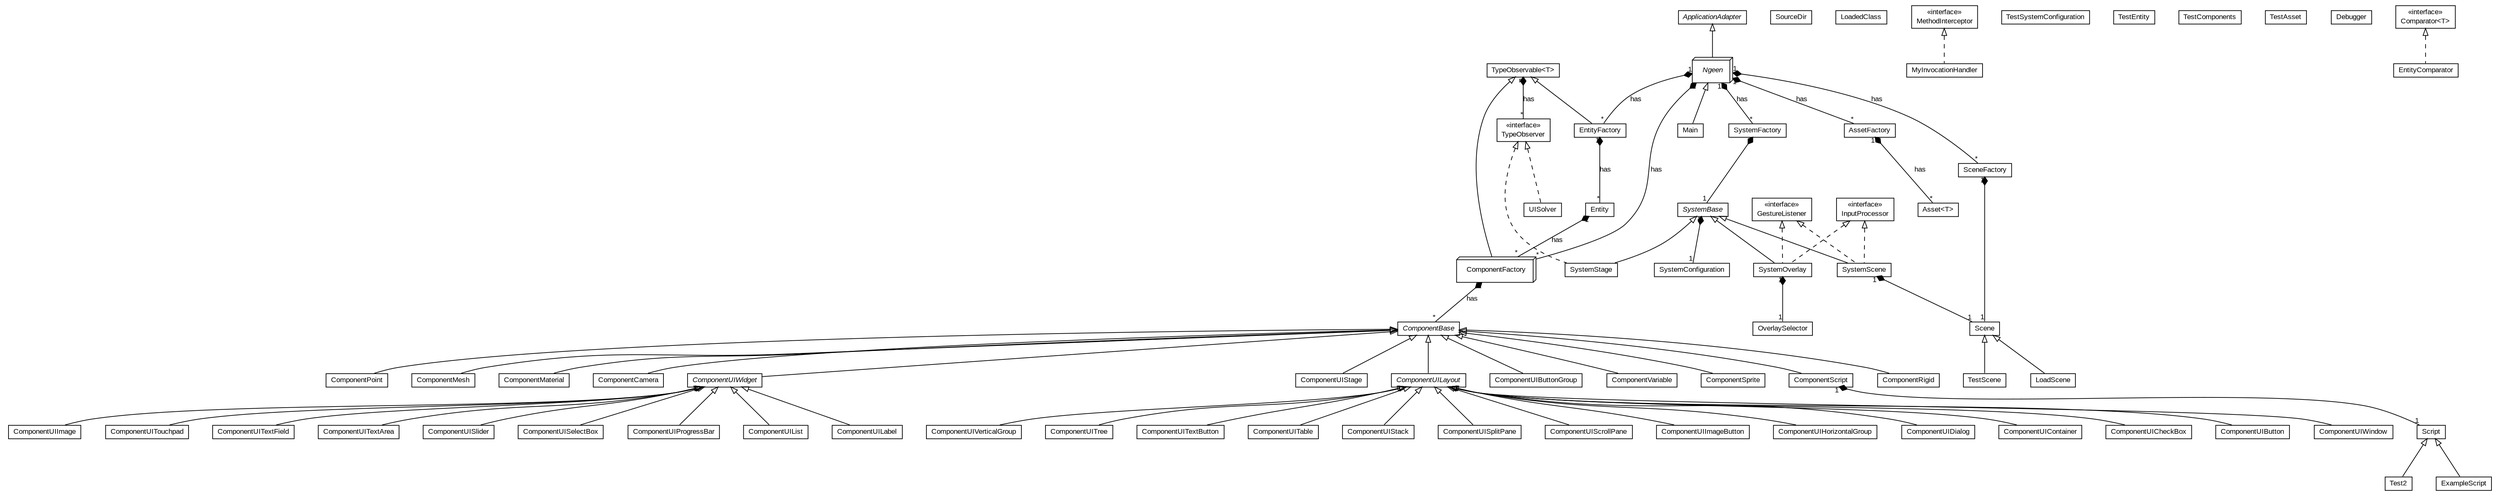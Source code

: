 #!/usr/local/bin/dot
#
# Class diagram 
# Generated by UMLGraph version R5_7_2-3-gee82a7 (http://www.umlgraph.org/)
#

digraph G {
	edge [fontname="arial",fontsize=10,labelfontname="arial",labelfontsize=10];
	node [fontname="arial",fontsize=10,shape=plaintext];
	nodesep=0.25;
	ranksep=0.5;
	// com.example.app.TestScene
	c0 [label=<<table title="com.example.app.TestScene" border="0" cellborder="1" cellspacing="0" cellpadding="2" port="p">
		<tr><td><table border="0" cellspacing="0" cellpadding="1">
<tr><td align="center" balign="center"> TestScene </td></tr>
		</table></td></tr>
		</table>>, URL="null", fontname="arial", fontcolor="black", fontsize=10.0];
	// com.example.app.Test2
	c1 [label=<<table title="com.example.app.Test2" border="0" cellborder="1" cellspacing="0" cellpadding="2" port="p">
		<tr><td><table border="0" cellspacing="0" cellpadding="1">
<tr><td align="center" balign="center"> Test2 </td></tr>
		</table></td></tr>
		</table>>, URL="null", fontname="arial", fontcolor="black", fontsize=10.0];
	// com.example.app.Main
	c2 [label=<<table title="com.example.app.Main" border="0" cellborder="1" cellspacing="0" cellpadding="2" port="p">
		<tr><td><table border="0" cellspacing="0" cellpadding="1">
<tr><td align="center" balign="center"> Main </td></tr>
		</table></td></tr>
		</table>>, URL="null", fontname="arial", fontcolor="black", fontsize=10.0];
	// com.example.app.LoadScene
	c3 [label=<<table title="com.example.app.LoadScene" border="0" cellborder="1" cellspacing="0" cellpadding="2" port="p">
		<tr><td><table border="0" cellspacing="0" cellpadding="1">
<tr><td align="center" balign="center"> LoadScene </td></tr>
		</table></td></tr>
		</table>>, URL="null", fontname="arial", fontcolor="black", fontsize=10.0];
	// com.example.app.ExampleScript
	c4 [label=<<table title="com.example.app.ExampleScript" border="0" cellborder="1" cellspacing="0" cellpadding="2" port="p">
		<tr><td><table border="0" cellspacing="0" cellpadding="1">
<tr><td align="center" balign="center"> ExampleScript </td></tr>
		</table></td></tr>
		</table>>, URL="null", fontname="arial", fontcolor="black", fontsize=10.0];
	// com.ngeen.asset.AssetFactory
	c8 [label=<<table title="com.ngeen.asset.AssetFactory" border="0" cellborder="1" cellspacing="0" cellpadding="2" port="p">
		<tr><td><table border="0" cellspacing="0" cellpadding="1">
<tr><td align="center" balign="center"> AssetFactory </td></tr>
		</table></td></tr>
		</table>>, URL="null", fontname="arial", fontcolor="black", fontsize=10.0];
	// com.ngeen.asset.Asset<T>
	c9 [label=<<table title="com.ngeen.asset.Asset" border="0" cellborder="1" cellspacing="0" cellpadding="2" port="p">
		<tr><td><table border="0" cellspacing="0" cellpadding="1">
<tr><td align="center" balign="center"> Asset&lt;T&gt; </td></tr>
		</table></td></tr>
		</table>>, URL="null", fontname="arial", fontcolor="black", fontsize=10.0];
	// com.ngeen.component.Script
	c11 [label=<<table title="com.ngeen.component.Script" border="0" cellborder="1" cellspacing="0" cellpadding="2" port="p">
		<tr><td><table border="0" cellspacing="0" cellpadding="1">
<tr><td align="center" balign="center"> Script </td></tr>
		</table></td></tr>
		</table>>, URL="null", fontname="arial", fontcolor="black", fontsize=10.0];
	// com.ngeen.component.DynaCode.SourceDir
	c14 [label=<<table title="com.ngeen.component.DynaCode.SourceDir" border="0" cellborder="1" cellspacing="0" cellpadding="2" port="p">
		<tr><td><table border="0" cellspacing="0" cellpadding="1">
<tr><td align="center" balign="center"> SourceDir </td></tr>
		</table></td></tr>
		</table>>, URL="null", fontname="arial", fontcolor="black", fontsize=10.0];
	// com.ngeen.component.DynaCode.LoadedClass
	c15 [label=<<table title="com.ngeen.component.DynaCode.LoadedClass" border="0" cellborder="1" cellspacing="0" cellpadding="2" port="p">
		<tr><td><table border="0" cellspacing="0" cellpadding="1">
<tr><td align="center" balign="center"> LoadedClass </td></tr>
		</table></td></tr>
		</table>>, URL="null", fontname="arial", fontcolor="black", fontsize=10.0];
	// com.ngeen.component.DynaCode.MyInvocationHandler
	c16 [label=<<table title="com.ngeen.component.DynaCode.MyInvocationHandler" border="0" cellborder="1" cellspacing="0" cellpadding="2" port="p">
		<tr><td><table border="0" cellspacing="0" cellpadding="1">
<tr><td align="center" balign="center"> MyInvocationHandler </td></tr>
		</table></td></tr>
		</table>>, URL="null", fontname="arial", fontcolor="black", fontsize=10.0];
	// com.ngeen.component.ComponentVariable
	c17 [label=<<table title="com.ngeen.component.ComponentVariable" border="0" cellborder="1" cellspacing="0" cellpadding="2" port="p">
		<tr><td><table border="0" cellspacing="0" cellpadding="1">
<tr><td align="center" balign="center"> ComponentVariable </td></tr>
		</table></td></tr>
		</table>>, URL="null", fontname="arial", fontcolor="black", fontsize=10.0];
	// com.ngeen.component.ComponentSprite
	c18 [label=<<table title="com.ngeen.component.ComponentSprite" border="0" cellborder="1" cellspacing="0" cellpadding="2" port="p">
		<tr><td><table border="0" cellspacing="0" cellpadding="1">
<tr><td align="center" balign="center"> ComponentSprite </td></tr>
		</table></td></tr>
		</table>>, URL="null", fontname="arial", fontcolor="black", fontsize=10.0];
	// com.ngeen.component.ComponentScript
	c19 [label=<<table title="com.ngeen.component.ComponentScript" border="0" cellborder="1" cellspacing="0" cellpadding="2" port="p">
		<tr><td><table border="0" cellspacing="0" cellpadding="1">
<tr><td align="center" balign="center"> ComponentScript </td></tr>
		</table></td></tr>
		</table>>, URL="null", fontname="arial", fontcolor="black", fontsize=10.0];
	// com.ngeen.component.ComponentRigid
	c20 [label=<<table title="com.ngeen.component.ComponentRigid" border="0" cellborder="1" cellspacing="0" cellpadding="2" port="p">
		<tr><td><table border="0" cellspacing="0" cellpadding="1">
<tr><td align="center" balign="center"> ComponentRigid </td></tr>
		</table></td></tr>
		</table>>, URL="null", fontname="arial", fontcolor="black", fontsize=10.0];
	// com.ngeen.component.ComponentPoint
	c21 [label=<<table title="com.ngeen.component.ComponentPoint" border="0" cellborder="1" cellspacing="0" cellpadding="2" port="p">
		<tr><td><table border="0" cellspacing="0" cellpadding="1">
<tr><td align="center" balign="center"> ComponentPoint </td></tr>
		</table></td></tr>
		</table>>, URL="null", fontname="arial", fontcolor="black", fontsize=10.0];
	// com.ngeen.component.ComponentMesh
	c22 [label=<<table title="com.ngeen.component.ComponentMesh" border="0" cellborder="1" cellspacing="0" cellpadding="2" port="p">
		<tr><td><table border="0" cellspacing="0" cellpadding="1">
<tr><td align="center" balign="center"> ComponentMesh </td></tr>
		</table></td></tr>
		</table>>, URL="null", fontname="arial", fontcolor="black", fontsize=10.0];
	// com.ngeen.component.ComponentMaterial
	c23 [label=<<table title="com.ngeen.component.ComponentMaterial" border="0" cellborder="1" cellspacing="0" cellpadding="2" port="p">
		<tr><td><table border="0" cellspacing="0" cellpadding="1">
<tr><td align="center" balign="center"> ComponentMaterial </td></tr>
		</table></td></tr>
		</table>>, URL="null", fontname="arial", fontcolor="black", fontsize=10.0];
	// com.ngeen.component.ComponentFactory
	c24 [label=<<table title="com.ngeen.component.ComponentFactory" border="0" cellborder="0" cellspacing="0" cellpadding="2" port="p">
		<tr><td><table border="0" cellspacing="0" cellpadding="1">
<tr><td align="center" balign="center"> ComponentFactory </td></tr>
		</table></td></tr>
		</table>>, URL="null", fontname="arial", fontcolor="black", fontsize=10.0, shape=box3d];
	// com.ngeen.component.ComponentCamera
	c25 [label=<<table title="com.ngeen.component.ComponentCamera" border="0" cellborder="1" cellspacing="0" cellpadding="2" port="p">
		<tr><td><table border="0" cellspacing="0" cellpadding="1">
<tr><td align="center" balign="center"> ComponentCamera </td></tr>
		</table></td></tr>
		</table>>, URL="null", fontname="arial", fontcolor="black", fontsize=10.0];
	// com.ngeen.component.ComponentBase
	c26 [label=<<table title="com.ngeen.component.ComponentBase" border="0" cellborder="1" cellspacing="0" cellpadding="2" port="p">
		<tr><td><table border="0" cellspacing="0" cellpadding="1">
<tr><td align="center" balign="center"><font face="arial italic"> ComponentBase </font></td></tr>
		</table></td></tr>
		</table>>, URL="null", fontname="arial", fontcolor="black", fontsize=10.0];
	// com.ngeen.component.ui.UISolver
	c27 [label=<<table title="com.ngeen.component.ui.UISolver" border="0" cellborder="1" cellspacing="0" cellpadding="2" port="p">
		<tr><td><table border="0" cellspacing="0" cellpadding="1">
<tr><td align="center" balign="center"> UISolver </td></tr>
		</table></td></tr>
		</table>>, URL="null", fontname="arial", fontcolor="black", fontsize=10.0];
	// com.ngeen.component.ui.ComponentUIWindow
	c28 [label=<<table title="com.ngeen.component.ui.ComponentUIWindow" border="0" cellborder="1" cellspacing="0" cellpadding="2" port="p">
		<tr><td><table border="0" cellspacing="0" cellpadding="1">
<tr><td align="center" balign="center"> ComponentUIWindow </td></tr>
		</table></td></tr>
		</table>>, URL="null", fontname="arial", fontcolor="black", fontsize=10.0];
	// com.ngeen.component.ui.ComponentUIWidget
	c29 [label=<<table title="com.ngeen.component.ui.ComponentUIWidget" border="0" cellborder="1" cellspacing="0" cellpadding="2" port="p">
		<tr><td><table border="0" cellspacing="0" cellpadding="1">
<tr><td align="center" balign="center"><font face="arial italic"> ComponentUIWidget </font></td></tr>
		</table></td></tr>
		</table>>, URL="null", fontname="arial", fontcolor="black", fontsize=10.0];
	// com.ngeen.component.ui.ComponentUIVerticalGroup
	c30 [label=<<table title="com.ngeen.component.ui.ComponentUIVerticalGroup" border="0" cellborder="1" cellspacing="0" cellpadding="2" port="p">
		<tr><td><table border="0" cellspacing="0" cellpadding="1">
<tr><td align="center" balign="center"> ComponentUIVerticalGroup </td></tr>
		</table></td></tr>
		</table>>, URL="null", fontname="arial", fontcolor="black", fontsize=10.0];
	// com.ngeen.component.ui.ComponentUITree
	c31 [label=<<table title="com.ngeen.component.ui.ComponentUITree" border="0" cellborder="1" cellspacing="0" cellpadding="2" port="p">
		<tr><td><table border="0" cellspacing="0" cellpadding="1">
<tr><td align="center" balign="center"> ComponentUITree </td></tr>
		</table></td></tr>
		</table>>, URL="null", fontname="arial", fontcolor="black", fontsize=10.0];
	// com.ngeen.component.ui.ComponentUITouchpad
	c32 [label=<<table title="com.ngeen.component.ui.ComponentUITouchpad" border="0" cellborder="1" cellspacing="0" cellpadding="2" port="p">
		<tr><td><table border="0" cellspacing="0" cellpadding="1">
<tr><td align="center" balign="center"> ComponentUITouchpad </td></tr>
		</table></td></tr>
		</table>>, URL="null", fontname="arial", fontcolor="black", fontsize=10.0];
	// com.ngeen.component.ui.ComponentUITextField
	c33 [label=<<table title="com.ngeen.component.ui.ComponentUITextField" border="0" cellborder="1" cellspacing="0" cellpadding="2" port="p">
		<tr><td><table border="0" cellspacing="0" cellpadding="1">
<tr><td align="center" balign="center"> ComponentUITextField </td></tr>
		</table></td></tr>
		</table>>, URL="null", fontname="arial", fontcolor="black", fontsize=10.0];
	// com.ngeen.component.ui.ComponentUITextButton
	c34 [label=<<table title="com.ngeen.component.ui.ComponentUITextButton" border="0" cellborder="1" cellspacing="0" cellpadding="2" port="p">
		<tr><td><table border="0" cellspacing="0" cellpadding="1">
<tr><td align="center" balign="center"> ComponentUITextButton </td></tr>
		</table></td></tr>
		</table>>, URL="null", fontname="arial", fontcolor="black", fontsize=10.0];
	// com.ngeen.component.ui.ComponentUITextArea
	c35 [label=<<table title="com.ngeen.component.ui.ComponentUITextArea" border="0" cellborder="1" cellspacing="0" cellpadding="2" port="p">
		<tr><td><table border="0" cellspacing="0" cellpadding="1">
<tr><td align="center" balign="center"> ComponentUITextArea </td></tr>
		</table></td></tr>
		</table>>, URL="null", fontname="arial", fontcolor="black", fontsize=10.0];
	// com.ngeen.component.ui.ComponentUITable
	c36 [label=<<table title="com.ngeen.component.ui.ComponentUITable" border="0" cellborder="1" cellspacing="0" cellpadding="2" port="p">
		<tr><td><table border="0" cellspacing="0" cellpadding="1">
<tr><td align="center" balign="center"> ComponentUITable </td></tr>
		</table></td></tr>
		</table>>, URL="null", fontname="arial", fontcolor="black", fontsize=10.0];
	// com.ngeen.component.ui.ComponentUIStage
	c37 [label=<<table title="com.ngeen.component.ui.ComponentUIStage" border="0" cellborder="1" cellspacing="0" cellpadding="2" port="p">
		<tr><td><table border="0" cellspacing="0" cellpadding="1">
<tr><td align="center" balign="center"> ComponentUIStage </td></tr>
		</table></td></tr>
		</table>>, URL="null", fontname="arial", fontcolor="black", fontsize=10.0];
	// com.ngeen.component.ui.ComponentUIStack
	c38 [label=<<table title="com.ngeen.component.ui.ComponentUIStack" border="0" cellborder="1" cellspacing="0" cellpadding="2" port="p">
		<tr><td><table border="0" cellspacing="0" cellpadding="1">
<tr><td align="center" balign="center"> ComponentUIStack </td></tr>
		</table></td></tr>
		</table>>, URL="null", fontname="arial", fontcolor="black", fontsize=10.0];
	// com.ngeen.component.ui.ComponentUISplitPane
	c39 [label=<<table title="com.ngeen.component.ui.ComponentUISplitPane" border="0" cellborder="1" cellspacing="0" cellpadding="2" port="p">
		<tr><td><table border="0" cellspacing="0" cellpadding="1">
<tr><td align="center" balign="center"> ComponentUISplitPane </td></tr>
		</table></td></tr>
		</table>>, URL="null", fontname="arial", fontcolor="black", fontsize=10.0];
	// com.ngeen.component.ui.ComponentUISlider
	c40 [label=<<table title="com.ngeen.component.ui.ComponentUISlider" border="0" cellborder="1" cellspacing="0" cellpadding="2" port="p">
		<tr><td><table border="0" cellspacing="0" cellpadding="1">
<tr><td align="center" balign="center"> ComponentUISlider </td></tr>
		</table></td></tr>
		</table>>, URL="null", fontname="arial", fontcolor="black", fontsize=10.0];
	// com.ngeen.component.ui.ComponentUISelectBox
	c41 [label=<<table title="com.ngeen.component.ui.ComponentUISelectBox" border="0" cellborder="1" cellspacing="0" cellpadding="2" port="p">
		<tr><td><table border="0" cellspacing="0" cellpadding="1">
<tr><td align="center" balign="center"> ComponentUISelectBox </td></tr>
		</table></td></tr>
		</table>>, URL="null", fontname="arial", fontcolor="black", fontsize=10.0];
	// com.ngeen.component.ui.ComponentUIScrollPane
	c42 [label=<<table title="com.ngeen.component.ui.ComponentUIScrollPane" border="0" cellborder="1" cellspacing="0" cellpadding="2" port="p">
		<tr><td><table border="0" cellspacing="0" cellpadding="1">
<tr><td align="center" balign="center"> ComponentUIScrollPane </td></tr>
		</table></td></tr>
		</table>>, URL="null", fontname="arial", fontcolor="black", fontsize=10.0];
	// com.ngeen.component.ui.ComponentUIProgressBar
	c43 [label=<<table title="com.ngeen.component.ui.ComponentUIProgressBar" border="0" cellborder="1" cellspacing="0" cellpadding="2" port="p">
		<tr><td><table border="0" cellspacing="0" cellpadding="1">
<tr><td align="center" balign="center"> ComponentUIProgressBar </td></tr>
		</table></td></tr>
		</table>>, URL="null", fontname="arial", fontcolor="black", fontsize=10.0];
	// com.ngeen.component.ui.ComponentUIList
	c44 [label=<<table title="com.ngeen.component.ui.ComponentUIList" border="0" cellborder="1" cellspacing="0" cellpadding="2" port="p">
		<tr><td><table border="0" cellspacing="0" cellpadding="1">
<tr><td align="center" balign="center"> ComponentUIList </td></tr>
		</table></td></tr>
		</table>>, URL="null", fontname="arial", fontcolor="black", fontsize=10.0];
	// com.ngeen.component.ui.ComponentUILayout
	c45 [label=<<table title="com.ngeen.component.ui.ComponentUILayout" border="0" cellborder="1" cellspacing="0" cellpadding="2" port="p">
		<tr><td><table border="0" cellspacing="0" cellpadding="1">
<tr><td align="center" balign="center"><font face="arial italic"> ComponentUILayout </font></td></tr>
		</table></td></tr>
		</table>>, URL="null", fontname="arial", fontcolor="black", fontsize=10.0];
	// com.ngeen.component.ui.ComponentUILabel
	c46 [label=<<table title="com.ngeen.component.ui.ComponentUILabel" border="0" cellborder="1" cellspacing="0" cellpadding="2" port="p">
		<tr><td><table border="0" cellspacing="0" cellpadding="1">
<tr><td align="center" balign="center"> ComponentUILabel </td></tr>
		</table></td></tr>
		</table>>, URL="null", fontname="arial", fontcolor="black", fontsize=10.0];
	// com.ngeen.component.ui.ComponentUIImageButton
	c47 [label=<<table title="com.ngeen.component.ui.ComponentUIImageButton" border="0" cellborder="1" cellspacing="0" cellpadding="2" port="p">
		<tr><td><table border="0" cellspacing="0" cellpadding="1">
<tr><td align="center" balign="center"> ComponentUIImageButton </td></tr>
		</table></td></tr>
		</table>>, URL="null", fontname="arial", fontcolor="black", fontsize=10.0];
	// com.ngeen.component.ui.ComponentUIImage
	c48 [label=<<table title="com.ngeen.component.ui.ComponentUIImage" border="0" cellborder="1" cellspacing="0" cellpadding="2" port="p">
		<tr><td><table border="0" cellspacing="0" cellpadding="1">
<tr><td align="center" balign="center"> ComponentUIImage </td></tr>
		</table></td></tr>
		</table>>, URL="null", fontname="arial", fontcolor="black", fontsize=10.0];
	// com.ngeen.component.ui.ComponentUIHorizontalGroup
	c49 [label=<<table title="com.ngeen.component.ui.ComponentUIHorizontalGroup" border="0" cellborder="1" cellspacing="0" cellpadding="2" port="p">
		<tr><td><table border="0" cellspacing="0" cellpadding="1">
<tr><td align="center" balign="center"> ComponentUIHorizontalGroup </td></tr>
		</table></td></tr>
		</table>>, URL="null", fontname="arial", fontcolor="black", fontsize=10.0];
	// com.ngeen.component.ui.ComponentUIDialog
	c50 [label=<<table title="com.ngeen.component.ui.ComponentUIDialog" border="0" cellborder="1" cellspacing="0" cellpadding="2" port="p">
		<tr><td><table border="0" cellspacing="0" cellpadding="1">
<tr><td align="center" balign="center"> ComponentUIDialog </td></tr>
		</table></td></tr>
		</table>>, URL="null", fontname="arial", fontcolor="black", fontsize=10.0];
	// com.ngeen.component.ui.ComponentUIContainer
	c51 [label=<<table title="com.ngeen.component.ui.ComponentUIContainer" border="0" cellborder="1" cellspacing="0" cellpadding="2" port="p">
		<tr><td><table border="0" cellspacing="0" cellpadding="1">
<tr><td align="center" balign="center"> ComponentUIContainer </td></tr>
		</table></td></tr>
		</table>>, URL="null", fontname="arial", fontcolor="black", fontsize=10.0];
	// com.ngeen.component.ui.ComponentUICheckBox
	c52 [label=<<table title="com.ngeen.component.ui.ComponentUICheckBox" border="0" cellborder="1" cellspacing="0" cellpadding="2" port="p">
		<tr><td><table border="0" cellspacing="0" cellpadding="1">
<tr><td align="center" balign="center"> ComponentUICheckBox </td></tr>
		</table></td></tr>
		</table>>, URL="null", fontname="arial", fontcolor="black", fontsize=10.0];
	// com.ngeen.component.ui.ComponentUIButtonGroup
	c53 [label=<<table title="com.ngeen.component.ui.ComponentUIButtonGroup" border="0" cellborder="1" cellspacing="0" cellpadding="2" port="p">
		<tr><td><table border="0" cellspacing="0" cellpadding="1">
<tr><td align="center" balign="center"> ComponentUIButtonGroup </td></tr>
		</table></td></tr>
		</table>>, URL="null", fontname="arial", fontcolor="black", fontsize=10.0];
	// com.ngeen.component.ui.ComponentUIButton
	c54 [label=<<table title="com.ngeen.component.ui.ComponentUIButton" border="0" cellborder="1" cellspacing="0" cellpadding="2" port="p">
		<tr><td><table border="0" cellspacing="0" cellpadding="1">
<tr><td align="center" balign="center"> ComponentUIButton </td></tr>
		</table></td></tr>
		</table>>, URL="null", fontname="arial", fontcolor="black", fontsize=10.0];
	// com.ngeen.debug.TestSystemConfiguration
	c55 [label=<<table title="com.ngeen.debug.TestSystemConfiguration" border="0" cellborder="1" cellspacing="0" cellpadding="2" port="p">
		<tr><td><table border="0" cellspacing="0" cellpadding="1">
<tr><td align="center" balign="center"> TestSystemConfiguration </td></tr>
		</table></td></tr>
		</table>>, URL="null", fontname="arial", fontcolor="black", fontsize=10.0];
	// com.ngeen.debug.TestEntity
	c56 [label=<<table title="com.ngeen.debug.TestEntity" border="0" cellborder="1" cellspacing="0" cellpadding="2" port="p">
		<tr><td><table border="0" cellspacing="0" cellpadding="1">
<tr><td align="center" balign="center"> TestEntity </td></tr>
		</table></td></tr>
		</table>>, URL="null", fontname="arial", fontcolor="black", fontsize=10.0];
	// com.ngeen.debug.TestComponents
	c57 [label=<<table title="com.ngeen.debug.TestComponents" border="0" cellborder="1" cellspacing="0" cellpadding="2" port="p">
		<tr><td><table border="0" cellspacing="0" cellpadding="1">
<tr><td align="center" balign="center"> TestComponents </td></tr>
		</table></td></tr>
		</table>>, URL="null", fontname="arial", fontcolor="black", fontsize=10.0];
	// com.ngeen.debug.TestAsset
	c58 [label=<<table title="com.ngeen.debug.TestAsset" border="0" cellborder="1" cellspacing="0" cellpadding="2" port="p">
		<tr><td><table border="0" cellspacing="0" cellpadding="1">
<tr><td align="center" balign="center"> TestAsset </td></tr>
		</table></td></tr>
		</table>>, URL="null", fontname="arial", fontcolor="black", fontsize=10.0];
	// com.ngeen.debug.Debugger
	c59 [label=<<table title="com.ngeen.debug.Debugger" border="0" cellborder="1" cellspacing="0" cellpadding="2" port="p">
		<tr><td><table border="0" cellspacing="0" cellpadding="1">
<tr><td align="center" balign="center"> Debugger </td></tr>
		</table></td></tr>
		</table>>, URL="null", fontname="arial", fontcolor="black", fontsize=10.0];
	// com.ngeen.engine.TypeObserver
	c61 [label=<<table title="com.ngeen.engine.TypeObserver" border="0" cellborder="1" cellspacing="0" cellpadding="2" port="p">
		<tr><td><table border="0" cellspacing="0" cellpadding="1">
<tr><td align="center" balign="center"> &#171;interface&#187; </td></tr>
<tr><td align="center" balign="center"> TypeObserver </td></tr>
		</table></td></tr>
		</table>>, URL="null", fontname="arial", fontcolor="black", fontsize=10.0];
	// com.ngeen.engine.TypeObservable<T>
	c62 [label=<<table title="com.ngeen.engine.TypeObservable" border="0" cellborder="1" cellspacing="0" cellpadding="2" port="p">
		<tr><td><table border="0" cellspacing="0" cellpadding="1">
<tr><td align="center" balign="center"> TypeObservable&lt;T&gt; </td></tr>
		</table></td></tr>
		</table>>, URL="null", fontname="arial", fontcolor="black", fontsize=10.0];
	// com.ngeen.engine.SystemFactory
	c63 [label=<<table title="com.ngeen.engine.SystemFactory" border="0" cellborder="1" cellspacing="0" cellpadding="2" port="p">
		<tr><td><table border="0" cellspacing="0" cellpadding="1">
<tr><td align="center" balign="center"> SystemFactory </td></tr>
		</table></td></tr>
		</table>>, URL="null", fontname="arial", fontcolor="black", fontsize=10.0];
	// com.ngeen.engine.Ngeen
	c64 [label=<<table title="com.ngeen.engine.Ngeen" border="0" cellborder="0" cellspacing="0" cellpadding="2" port="p">
		<tr><td><table border="0" cellspacing="0" cellpadding="1">
<tr><td align="center" balign="center"><font face="arial italic"> Ngeen </font></td></tr>
		</table></td></tr>
		</table>>, URL="null", fontname="arial", fontcolor="black", fontsize=10.0, shape=box3d];
	// com.ngeen.entity.EntityFactory
	c67 [label=<<table title="com.ngeen.entity.EntityFactory" border="0" cellborder="1" cellspacing="0" cellpadding="2" port="p">
		<tr><td><table border="0" cellspacing="0" cellpadding="1">
<tr><td align="center" balign="center"> EntityFactory </td></tr>
		</table></td></tr>
		</table>>, URL="null", fontname="arial", fontcolor="black", fontsize=10.0];
	// com.ngeen.entity.Entity
	c68 [label=<<table title="com.ngeen.entity.Entity" border="0" cellborder="1" cellspacing="0" cellpadding="2" port="p">
		<tr><td><table border="0" cellspacing="0" cellpadding="1">
<tr><td align="center" balign="center"> Entity </td></tr>
		</table></td></tr>
		</table>>, URL="null", fontname="arial", fontcolor="black", fontsize=10.0];
	// com.ngeen.scene.SceneFactory
	c70 [label=<<table title="com.ngeen.scene.SceneFactory" border="0" cellborder="1" cellspacing="0" cellpadding="2" port="p">
		<tr><td><table border="0" cellspacing="0" cellpadding="1">
<tr><td align="center" balign="center"> SceneFactory </td></tr>
		</table></td></tr>
		</table>>, URL="null", fontname="arial", fontcolor="black", fontsize=10.0];
	// com.ngeen.scene.Scene
	c71 [label=<<table title="com.ngeen.scene.Scene" border="0" cellborder="1" cellspacing="0" cellpadding="2" port="p">
		<tr><td><table border="0" cellspacing="0" cellpadding="1">
<tr><td align="center" balign="center"> Scene </td></tr>
		</table></td></tr>
		</table>>, URL="null", fontname="arial", fontcolor="black", fontsize=10.0];
	// com.ngeen.systems.SystemStage
	c72 [label=<<table title="com.ngeen.systems.SystemStage" border="0" cellborder="1" cellspacing="0" cellpadding="2" port="p">
		<tr><td><table border="0" cellspacing="0" cellpadding="1">
<tr><td align="center" balign="center"> SystemStage </td></tr>
		</table></td></tr>
		</table>>, URL="null", fontname="arial", fontcolor="black", fontsize=10.0];
	// com.ngeen.systems.SystemScene
	c74 [label=<<table title="com.ngeen.systems.SystemScene" border="0" cellborder="1" cellspacing="0" cellpadding="2" port="p">
		<tr><td><table border="0" cellspacing="0" cellpadding="1">
<tr><td align="center" balign="center"> SystemScene </td></tr>
		</table></td></tr>
		</table>>, URL="null", fontname="arial", fontcolor="black", fontsize=10.0];
	// com.ngeen.systems.SystemOverlay
	c76 [label=<<table title="com.ngeen.systems.SystemOverlay" border="0" cellborder="1" cellspacing="0" cellpadding="2" port="p">
		<tr><td><table border="0" cellspacing="0" cellpadding="1">
<tr><td align="center" balign="center"> SystemOverlay </td></tr>
		</table></td></tr>
		</table>>, URL="null", fontname="arial", fontcolor="black", fontsize=10.0];
	// com.ngeen.systems.SystemConfiguration
	c78 [label=<<table title="com.ngeen.systems.SystemConfiguration" border="0" cellborder="1" cellspacing="0" cellpadding="2" port="p">
		<tr><td><table border="0" cellspacing="0" cellpadding="1">
<tr><td align="center" balign="center"> SystemConfiguration </td></tr>
		</table></td></tr>
		</table>>, URL="null", fontname="arial", fontcolor="black", fontsize=10.0];
	// com.ngeen.systems.SystemBase
	c80 [label=<<table title="com.ngeen.systems.SystemBase" border="0" cellborder="1" cellspacing="0" cellpadding="2" port="p">
		<tr><td><table border="0" cellspacing="0" cellpadding="1">
<tr><td align="center" balign="center"><font face="arial italic"> SystemBase </font></td></tr>
		</table></td></tr>
		</table>>, URL="null", fontname="arial", fontcolor="black", fontsize=10.0];
	// com.ngeen.systems.SystemBase.EntityComparator
	c81 [label=<<table title="com.ngeen.systems.SystemBase.EntityComparator" border="0" cellborder="1" cellspacing="0" cellpadding="2" port="p">
		<tr><td><table border="0" cellspacing="0" cellpadding="1">
<tr><td align="center" balign="center"> EntityComparator </td></tr>
		</table></td></tr>
		</table>>, URL="null", fontname="arial", fontcolor="black", fontsize=10.0];
	// com.ngeen.systems.OverlaySelector
	c82 [label=<<table title="com.ngeen.systems.OverlaySelector" border="0" cellborder="1" cellspacing="0" cellpadding="2" port="p">
		<tr><td><table border="0" cellspacing="0" cellpadding="1">
<tr><td align="center" balign="center"> OverlaySelector </td></tr>
		</table></td></tr>
		</table>>, URL="null", fontname="arial", fontcolor="black", fontsize=10.0];
	//com.example.app.TestScene extends com.ngeen.scene.Scene
	c71:p -> c0:p [dir=back,arrowtail=empty];
	//com.example.app.Test2 extends com.ngeen.component.Script
	c11:p -> c1:p [dir=back,arrowtail=empty];
	//com.example.app.Main extends com.ngeen.engine.Ngeen
	c64 -> c2:p [dir=back,arrowtail=empty];
	//com.example.app.LoadScene extends com.ngeen.scene.Scene
	c71:p -> c3:p [dir=back,arrowtail=empty];
	//com.example.app.ExampleScript extends com.ngeen.component.Script
	c11:p -> c4:p [dir=back,arrowtail=empty];
	// com.ngeen.asset.AssetFactory COMPOSED com.ngeen.asset.Asset<T>
	c8:p -> c9:p [taillabel="1", label="has", headlabel="*", fontname="arial", fontcolor="black", fontsize=10.0, color="black", arrowhead=none, arrowtail=diamond, dir=both];
	//com.ngeen.component.DynaCode.MyInvocationHandler implements net.sf.cglib.proxy.MethodInterceptor
	c83:p -> c16:p [dir=back,arrowtail=empty,style=dashed];
	//com.ngeen.component.ComponentVariable extends com.ngeen.component.ComponentBase
	c26:p -> c17:p [dir=back,arrowtail=empty];
	//com.ngeen.component.ComponentSprite extends com.ngeen.component.ComponentBase
	c26:p -> c18:p [dir=back,arrowtail=empty];
	//com.ngeen.component.ComponentScript extends com.ngeen.component.ComponentBase
	c26:p -> c19:p [dir=back,arrowtail=empty];
	// com.ngeen.component.ComponentScript COMPOSED com.ngeen.component.Script
	c19:p -> c11:p [taillabel="1", label="", headlabel="1", fontname="arial", fontcolor="black", fontsize=10.0, color="black", arrowhead=none, arrowtail=diamond, dir=both];
	//com.ngeen.component.ComponentRigid extends com.ngeen.component.ComponentBase
	c26:p -> c20:p [dir=back,arrowtail=empty];
	//com.ngeen.component.ComponentPoint extends com.ngeen.component.ComponentBase
	c26:p -> c21:p [dir=back,arrowtail=empty];
	//com.ngeen.component.ComponentMesh extends com.ngeen.component.ComponentBase
	c26:p -> c22:p [dir=back,arrowtail=empty];
	//com.ngeen.component.ComponentMaterial extends com.ngeen.component.ComponentBase
	c26:p -> c23:p [dir=back,arrowtail=empty];
	//com.ngeen.component.ComponentFactory extends com.ngeen.engine.TypeObservable<com.ngeen.component.ComponentBase>
	c62:p -> c24 [dir=back,arrowtail=empty];
	// com.ngeen.component.ComponentFactory COMPOSED com.ngeen.component.ComponentBase
	c24 -> c26:p [taillabel="1", label="has", headlabel="*", fontname="arial", fontcolor="black", fontsize=10.0, color="black", arrowhead=none, arrowtail=diamond, dir=both];
	//com.ngeen.component.ComponentCamera extends com.ngeen.component.ComponentBase
	c26:p -> c25:p [dir=back,arrowtail=empty];
	//com.ngeen.component.ui.UISolver implements com.ngeen.engine.TypeObserver
	c61:p -> c27:p [dir=back,arrowtail=empty,style=dashed];
	//com.ngeen.component.ui.ComponentUIWindow extends com.ngeen.component.ui.ComponentUILayout
	c45:p -> c28:p [dir=back,arrowtail=empty];
	//com.ngeen.component.ui.ComponentUIWidget extends com.ngeen.component.ComponentBase
	c26:p -> c29:p [dir=back,arrowtail=empty];
	//com.ngeen.component.ui.ComponentUIVerticalGroup extends com.ngeen.component.ui.ComponentUILayout
	c45:p -> c30:p [dir=back,arrowtail=empty];
	//com.ngeen.component.ui.ComponentUITree extends com.ngeen.component.ui.ComponentUILayout
	c45:p -> c31:p [dir=back,arrowtail=empty];
	//com.ngeen.component.ui.ComponentUITouchpad extends com.ngeen.component.ui.ComponentUIWidget
	c29:p -> c32:p [dir=back,arrowtail=empty];
	//com.ngeen.component.ui.ComponentUITextField extends com.ngeen.component.ui.ComponentUIWidget
	c29:p -> c33:p [dir=back,arrowtail=empty];
	//com.ngeen.component.ui.ComponentUITextButton extends com.ngeen.component.ui.ComponentUILayout
	c45:p -> c34:p [dir=back,arrowtail=empty];
	//com.ngeen.component.ui.ComponentUITextArea extends com.ngeen.component.ui.ComponentUIWidget
	c29:p -> c35:p [dir=back,arrowtail=empty];
	//com.ngeen.component.ui.ComponentUITable extends com.ngeen.component.ui.ComponentUILayout
	c45:p -> c36:p [dir=back,arrowtail=empty];
	//com.ngeen.component.ui.ComponentUIStage extends com.ngeen.component.ComponentBase
	c26:p -> c37:p [dir=back,arrowtail=empty];
	//com.ngeen.component.ui.ComponentUIStack extends com.ngeen.component.ui.ComponentUILayout
	c45:p -> c38:p [dir=back,arrowtail=empty];
	//com.ngeen.component.ui.ComponentUISplitPane extends com.ngeen.component.ui.ComponentUILayout
	c45:p -> c39:p [dir=back,arrowtail=empty];
	//com.ngeen.component.ui.ComponentUISlider extends com.ngeen.component.ui.ComponentUIWidget
	c29:p -> c40:p [dir=back,arrowtail=empty];
	//com.ngeen.component.ui.ComponentUISelectBox extends com.ngeen.component.ui.ComponentUIWidget
	c29:p -> c41:p [dir=back,arrowtail=empty];
	//com.ngeen.component.ui.ComponentUIScrollPane extends com.ngeen.component.ui.ComponentUILayout
	c45:p -> c42:p [dir=back,arrowtail=empty];
	//com.ngeen.component.ui.ComponentUIProgressBar extends com.ngeen.component.ui.ComponentUIWidget
	c29:p -> c43:p [dir=back,arrowtail=empty];
	//com.ngeen.component.ui.ComponentUIList extends com.ngeen.component.ui.ComponentUIWidget
	c29:p -> c44:p [dir=back,arrowtail=empty];
	//com.ngeen.component.ui.ComponentUILayout extends com.ngeen.component.ComponentBase
	c26:p -> c45:p [dir=back,arrowtail=empty];
	//com.ngeen.component.ui.ComponentUILabel extends com.ngeen.component.ui.ComponentUIWidget
	c29:p -> c46:p [dir=back,arrowtail=empty];
	//com.ngeen.component.ui.ComponentUIImageButton extends com.ngeen.component.ui.ComponentUILayout
	c45:p -> c47:p [dir=back,arrowtail=empty];
	//com.ngeen.component.ui.ComponentUIImage extends com.ngeen.component.ui.ComponentUIWidget
	c29:p -> c48:p [dir=back,arrowtail=empty];
	//com.ngeen.component.ui.ComponentUIHorizontalGroup extends com.ngeen.component.ui.ComponentUILayout
	c45:p -> c49:p [dir=back,arrowtail=empty];
	//com.ngeen.component.ui.ComponentUIDialog extends com.ngeen.component.ui.ComponentUILayout
	c45:p -> c50:p [dir=back,arrowtail=empty];
	//com.ngeen.component.ui.ComponentUIContainer extends com.ngeen.component.ui.ComponentUILayout
	c45:p -> c51:p [dir=back,arrowtail=empty];
	//com.ngeen.component.ui.ComponentUICheckBox extends com.ngeen.component.ui.ComponentUILayout
	c45:p -> c52:p [dir=back,arrowtail=empty];
	//com.ngeen.component.ui.ComponentUIButtonGroup extends com.ngeen.component.ComponentBase
	c26:p -> c53:p [dir=back,arrowtail=empty];
	//com.ngeen.component.ui.ComponentUIButton extends com.ngeen.component.ui.ComponentUILayout
	c45:p -> c54:p [dir=back,arrowtail=empty];
	// com.ngeen.engine.TypeObservable<T> COMPOSED com.ngeen.engine.TypeObserver
	c62:p -> c61:p [taillabel="n", label="has", headlabel="*", fontname="arial", fontcolor="black", fontsize=10.0, color="black", arrowhead=none, arrowtail=diamond, dir=both];
	// com.ngeen.engine.SystemFactory COMPOSED com.ngeen.systems.SystemBase
	c63:p -> c80:p [taillabel="1", label="", headlabel="1", fontname="arial", fontcolor="black", fontsize=10.0, color="black", arrowhead=none, arrowtail=diamond, dir=both];
	//com.ngeen.engine.Ngeen extends com.badlogic.gdx.ApplicationAdapter
	c84:p -> c64 [dir=back,arrowtail=empty];
	// com.ngeen.engine.Ngeen COMPOSED com.ngeen.asset.AssetFactory
	c64 -> c8:p [taillabel="1", label="has", headlabel="*", fontname="arial", fontcolor="black", fontsize=10.0, color="black", arrowhead=none, arrowtail=diamond, dir=both];
	// com.ngeen.engine.Ngeen COMPOSED com.ngeen.entity.EntityFactory
	c64 -> c67:p [taillabel="1", label="has", headlabel="*", fontname="arial", fontcolor="black", fontsize=10.0, color="black", arrowhead=none, arrowtail=diamond, dir=both];
	// com.ngeen.engine.Ngeen COMPOSED com.ngeen.component.ComponentFactory
	c64 -> c24 [taillabel="1", label="has", headlabel="*", fontname="arial", fontcolor="black", fontsize=10.0, color="black", arrowhead=none, arrowtail=diamond, dir=both];
	// com.ngeen.engine.Ngeen COMPOSED com.ngeen.scene.SceneFactory
	c64 -> c70:p [taillabel="1", label="has", headlabel="*", fontname="arial", fontcolor="black", fontsize=10.0, color="black", arrowhead=none, arrowtail=diamond, dir=both];
	// com.ngeen.engine.Ngeen COMPOSED com.ngeen.engine.SystemFactory
	c64 -> c63:p [taillabel="1", label="has", headlabel="*", fontname="arial", fontcolor="black", fontsize=10.0, color="black", arrowhead=none, arrowtail=diamond, dir=both];
	//com.ngeen.entity.EntityFactory extends com.ngeen.engine.TypeObservable<com.ngeen.entity.Entity>
	c62:p -> c67:p [dir=back,arrowtail=empty];
	// com.ngeen.entity.EntityFactory COMPOSED com.ngeen.entity.Entity
	c67:p -> c68:p [taillabel="1", label="has", headlabel="*", fontname="arial", fontcolor="black", fontsize=10.0, color="black", arrowhead=none, arrowtail=diamond, dir=both];
	// com.ngeen.entity.Entity COMPOSED com.ngeen.component.ComponentFactory
	c68:p -> c24 [taillabel="1", label="has", headlabel="*", fontname="arial", fontcolor="black", fontsize=10.0, color="black", arrowhead=none, arrowtail=diamond, dir=both];
	// com.ngeen.scene.SceneFactory COMPOSED com.ngeen.scene.Scene
	c70:p -> c71:p [taillabel="1", label="", headlabel="1", fontname="arial", fontcolor="black", fontsize=10.0, color="black", arrowhead=none, arrowtail=diamond, dir=both];
	//com.ngeen.systems.SystemStage extends com.ngeen.systems.SystemBase
	c80:p -> c72:p [dir=back,arrowtail=empty];
	//com.ngeen.systems.SystemStage implements com.ngeen.engine.TypeObserver
	c61:p -> c72:p [dir=back,arrowtail=empty,style=dashed];
	//com.ngeen.systems.SystemScene extends com.ngeen.systems.SystemBase
	c80:p -> c74:p [dir=back,arrowtail=empty];
	//com.ngeen.systems.SystemScene implements com.badlogic.gdx.input.GestureDetector.GestureListener
	c85:p -> c74:p [dir=back,arrowtail=empty,style=dashed];
	//com.ngeen.systems.SystemScene implements com.badlogic.gdx.InputProcessor
	c86:p -> c74:p [dir=back,arrowtail=empty,style=dashed];
	// com.ngeen.systems.SystemScene COMPOSED com.ngeen.scene.Scene
	c74:p -> c71:p [taillabel="1", label="", headlabel="1", fontname="arial", fontcolor="black", fontsize=10.0, color="black", arrowhead=none, arrowtail=diamond, dir=both];
	//com.ngeen.systems.SystemOverlay extends com.ngeen.systems.SystemBase
	c80:p -> c76:p [dir=back,arrowtail=empty];
	//com.ngeen.systems.SystemOverlay implements com.badlogic.gdx.input.GestureDetector.GestureListener
	c85:p -> c76:p [dir=back,arrowtail=empty,style=dashed];
	//com.ngeen.systems.SystemOverlay implements com.badlogic.gdx.InputProcessor
	c86:p -> c76:p [dir=back,arrowtail=empty,style=dashed];
	// com.ngeen.systems.SystemOverlay COMPOSED com.ngeen.systems.OverlaySelector
	c76:p -> c82:p [taillabel="1", label="", headlabel="1", fontname="arial", fontcolor="black", fontsize=10.0, color="black", arrowhead=none, arrowtail=diamond, dir=both];
	// com.ngeen.systems.SystemBase COMPOSED com.ngeen.systems.SystemConfiguration
	c80:p -> c78:p [taillabel="1", label="", headlabel="1", fontname="arial", fontcolor="black", fontsize=10.0, color="black", arrowhead=none, arrowtail=diamond, dir=both];
	//com.ngeen.systems.SystemBase.EntityComparator implements java.util.Comparator<T>
	c87:p -> c81:p [dir=back,arrowtail=empty,style=dashed];
	// com.badlogic.gdx.input.GestureDetector.GestureListener
	c85 [label=<<table title="com.badlogic.gdx.input.GestureDetector.GestureListener" border="0" cellborder="1" cellspacing="0" cellpadding="2" port="p" href="http://java.sun.com/j2se/1.4.2/docs/api/com/badlogic/gdx/input/GestureDetector/GestureListener.html">
		<tr><td><table border="0" cellspacing="0" cellpadding="1">
<tr><td align="center" balign="center"> &#171;interface&#187; </td></tr>
<tr><td align="center" balign="center"> GestureListener </td></tr>
		</table></td></tr>
		</table>>, URL="http://java.sun.com/j2se/1.4.2/docs/api/com/badlogic/gdx/input/GestureDetector/GestureListener.html", fontname="arial", fontcolor="black", fontsize=10.0];
	// net.sf.cglib.proxy.MethodInterceptor
	c83 [label=<<table title="net.sf.cglib.proxy.MethodInterceptor" border="0" cellborder="1" cellspacing="0" cellpadding="2" port="p" href="http://java.sun.com/j2se/1.4.2/docs/api/net/sf/cglib/proxy/MethodInterceptor.html">
		<tr><td><table border="0" cellspacing="0" cellpadding="1">
<tr><td align="center" balign="center"> &#171;interface&#187; </td></tr>
<tr><td align="center" balign="center"> MethodInterceptor </td></tr>
		</table></td></tr>
		</table>>, URL="http://java.sun.com/j2se/1.4.2/docs/api/net/sf/cglib/proxy/MethodInterceptor.html", fontname="arial", fontcolor="black", fontsize=10.0];
	// com.badlogic.gdx.ApplicationAdapter
	c84 [label=<<table title="com.badlogic.gdx.ApplicationAdapter" border="0" cellborder="1" cellspacing="0" cellpadding="2" port="p" href="http://java.sun.com/j2se/1.4.2/docs/api/com/badlogic/gdx/ApplicationAdapter.html">
		<tr><td><table border="0" cellspacing="0" cellpadding="1">
<tr><td align="center" balign="center"><font face="arial italic"> ApplicationAdapter </font></td></tr>
		</table></td></tr>
		</table>>, URL="http://java.sun.com/j2se/1.4.2/docs/api/com/badlogic/gdx/ApplicationAdapter.html", fontname="arial", fontcolor="black", fontsize=10.0];
	// com.badlogic.gdx.InputProcessor
	c86 [label=<<table title="com.badlogic.gdx.InputProcessor" border="0" cellborder="1" cellspacing="0" cellpadding="2" port="p" href="http://java.sun.com/j2se/1.4.2/docs/api/com/badlogic/gdx/InputProcessor.html">
		<tr><td><table border="0" cellspacing="0" cellpadding="1">
<tr><td align="center" balign="center"> &#171;interface&#187; </td></tr>
<tr><td align="center" balign="center"> InputProcessor </td></tr>
		</table></td></tr>
		</table>>, URL="http://java.sun.com/j2se/1.4.2/docs/api/com/badlogic/gdx/InputProcessor.html", fontname="arial", fontcolor="black", fontsize=10.0];
	// java.util.Comparator<T>
	c87 [label=<<table title="java.util.Comparator" border="0" cellborder="1" cellspacing="0" cellpadding="2" port="p" href="http://java.sun.com/j2se/1.4.2/docs/api/java/util/Comparator.html">
		<tr><td><table border="0" cellspacing="0" cellpadding="1">
<tr><td align="center" balign="center"> &#171;interface&#187; </td></tr>
<tr><td align="center" balign="center"> Comparator&lt;T&gt; </td></tr>
		</table></td></tr>
		</table>>, URL="http://java.sun.com/j2se/1.4.2/docs/api/java/util/Comparator.html", fontname="arial", fontcolor="black", fontsize=10.0];
}

